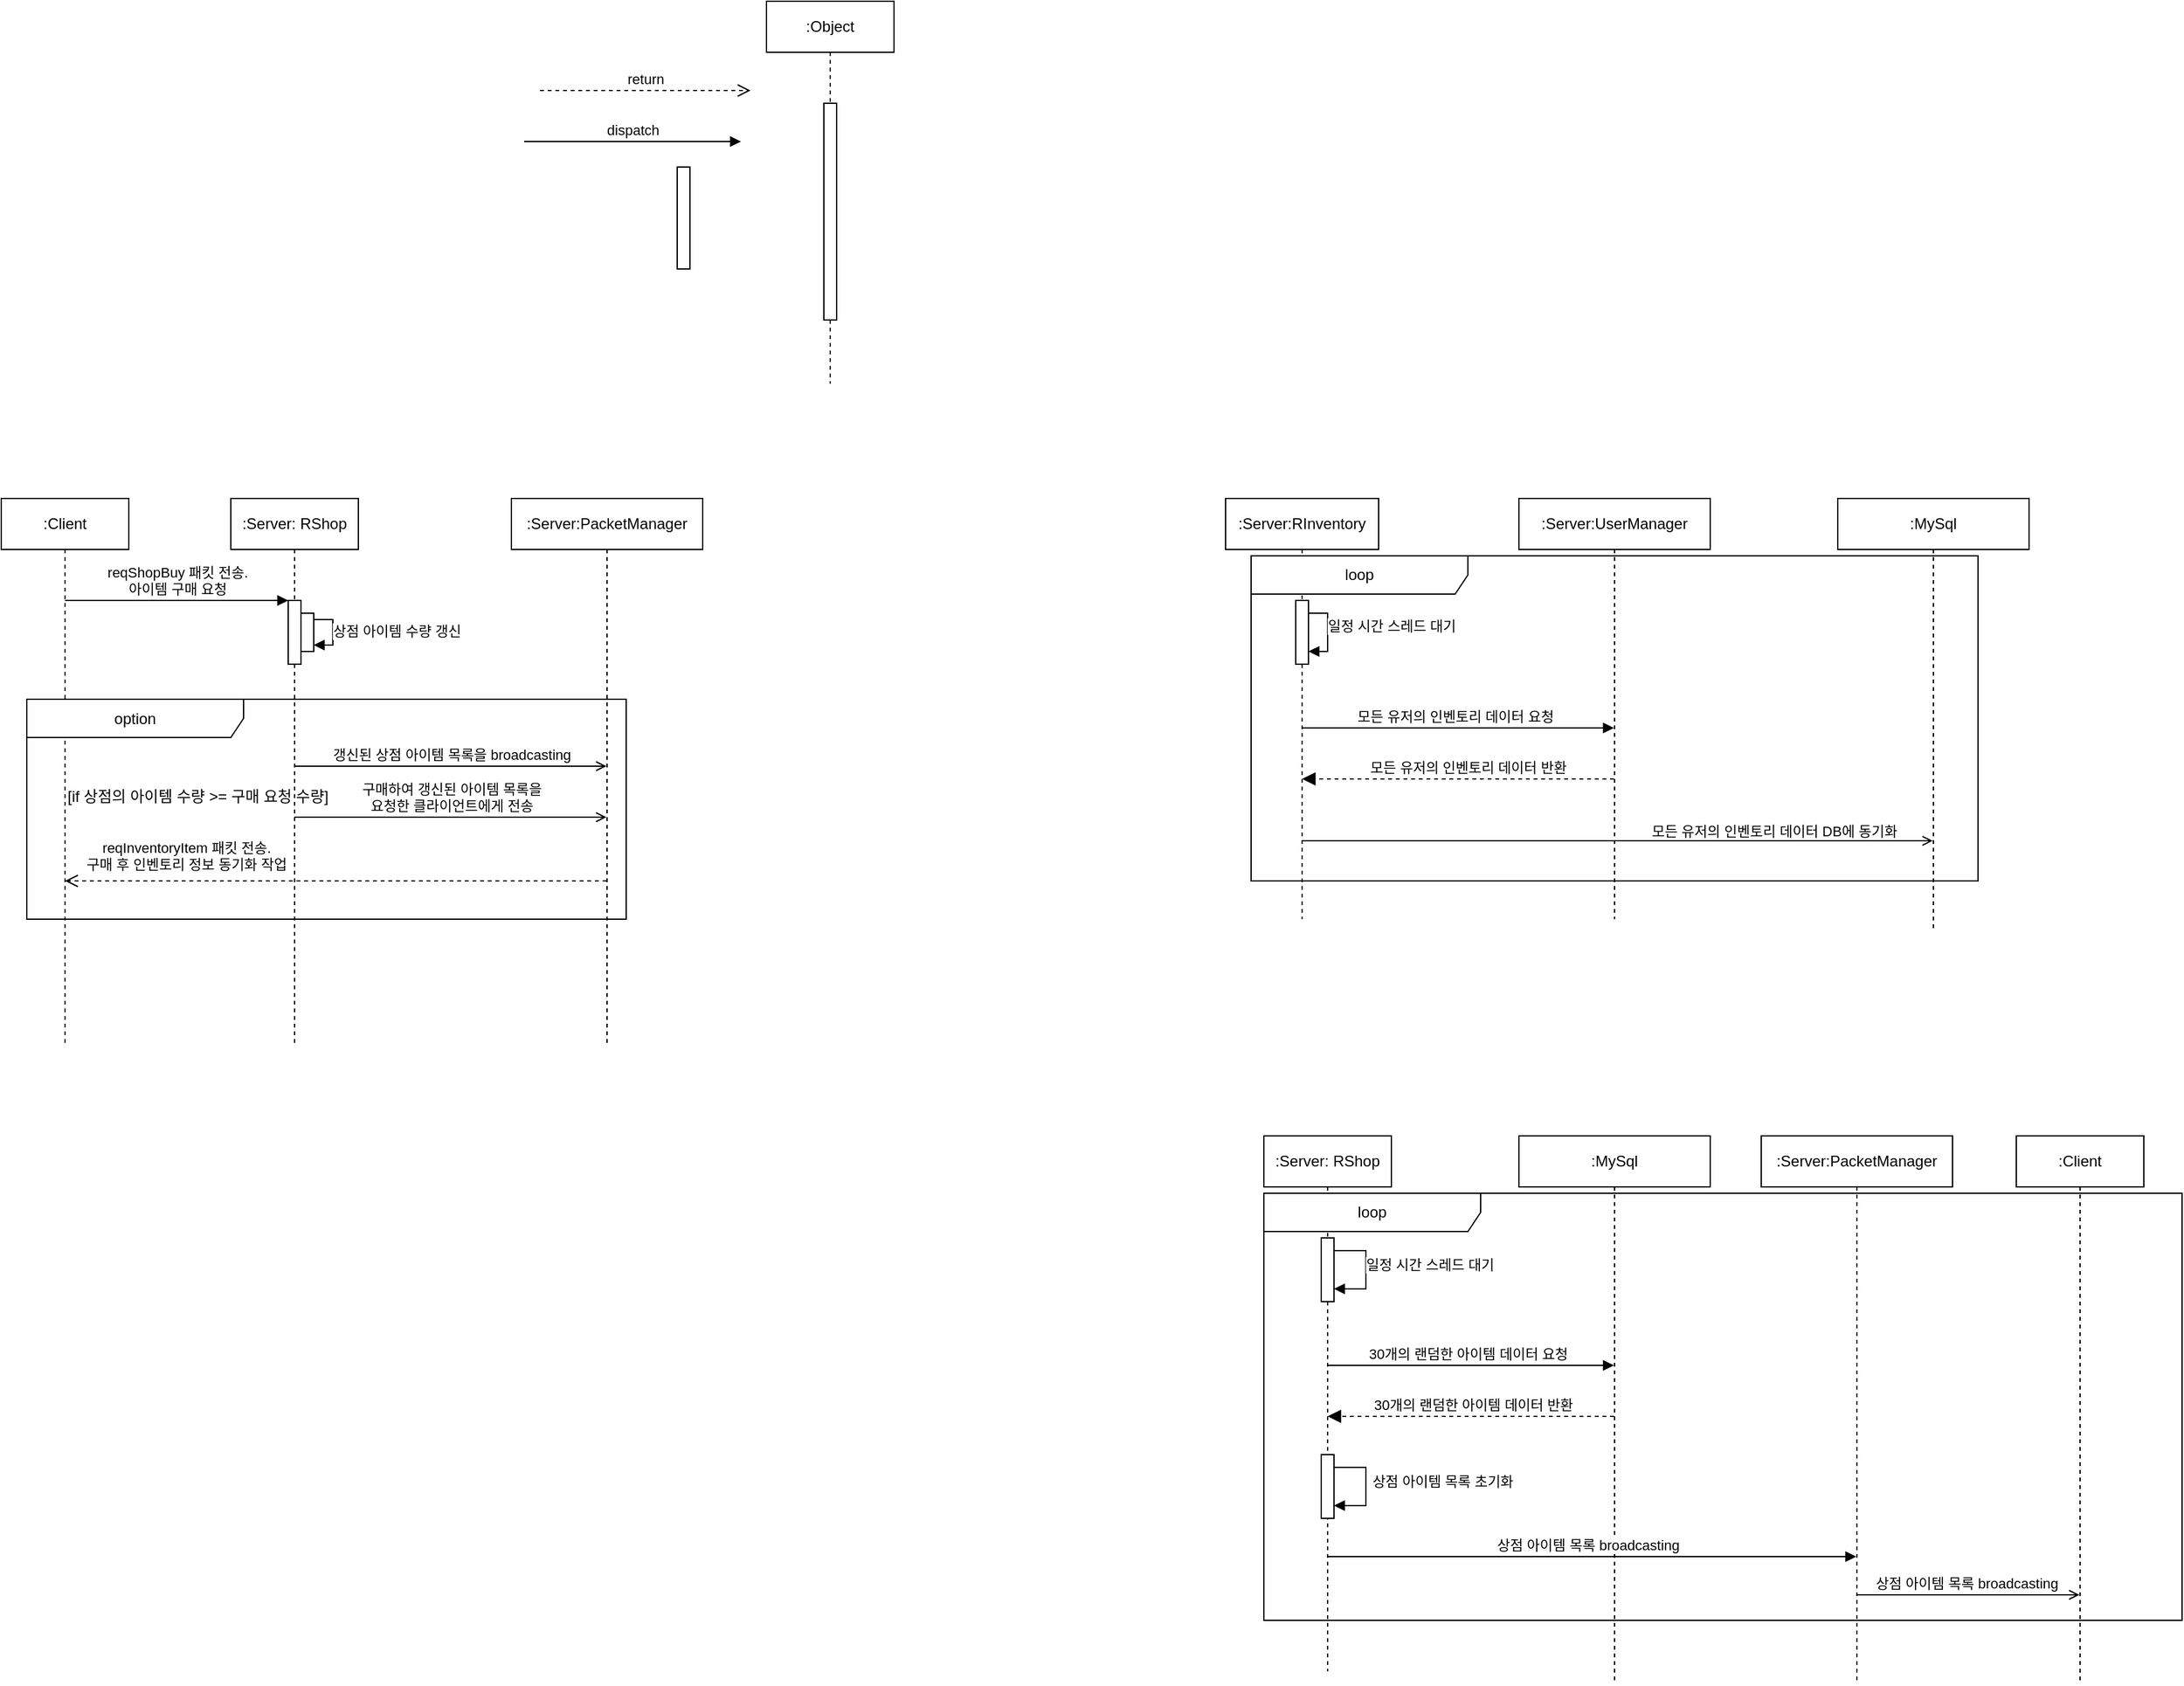 <mxfile version="24.6.3" type="device">
  <diagram name="Page-1" id="2YBvvXClWsGukQMizWep">
    <mxGraphModel dx="988" dy="1623" grid="1" gridSize="10" guides="1" tooltips="1" connect="1" arrows="1" fold="1" page="1" pageScale="1" pageWidth="850" pageHeight="1100" math="0" shadow="0">
      <root>
        <mxCell id="0" />
        <mxCell id="1" parent="0" />
        <mxCell id="aM9ryv3xv72pqoxQDRHE-1" value=":Client" style="shape=umlLifeline;perimeter=lifelinePerimeter;whiteSpace=wrap;html=1;container=0;dropTarget=0;collapsible=0;recursiveResize=0;outlineConnect=0;portConstraint=eastwest;newEdgeStyle={&quot;edgeStyle&quot;:&quot;elbowEdgeStyle&quot;,&quot;elbow&quot;:&quot;vertical&quot;,&quot;curved&quot;:0,&quot;rounded&quot;:0};" parent="1" vertex="1">
          <mxGeometry x="40" y="40" width="100" height="430" as="geometry" />
        </mxCell>
        <mxCell id="aM9ryv3xv72pqoxQDRHE-5" value=":Server: RShop" style="shape=umlLifeline;perimeter=lifelinePerimeter;whiteSpace=wrap;html=1;container=0;dropTarget=0;collapsible=0;recursiveResize=0;outlineConnect=0;portConstraint=eastwest;newEdgeStyle={&quot;edgeStyle&quot;:&quot;elbowEdgeStyle&quot;,&quot;elbow&quot;:&quot;vertical&quot;,&quot;curved&quot;:0,&quot;rounded&quot;:0};" parent="1" vertex="1">
          <mxGeometry x="220" y="40" width="100" height="430" as="geometry" />
        </mxCell>
        <mxCell id="aM9ryv3xv72pqoxQDRHE-6" value="" style="html=1;points=[];perimeter=orthogonalPerimeter;outlineConnect=0;targetShapes=umlLifeline;portConstraint=eastwest;newEdgeStyle={&quot;edgeStyle&quot;:&quot;elbowEdgeStyle&quot;,&quot;elbow&quot;:&quot;vertical&quot;,&quot;curved&quot;:0,&quot;rounded&quot;:0};" parent="aM9ryv3xv72pqoxQDRHE-5" vertex="1">
          <mxGeometry x="45" y="80" width="10" height="50" as="geometry" />
        </mxCell>
        <mxCell id="bPH70BzQBaj70207UgZ--12" value="&lt;div&gt;상점 아이템 수량 갱신&lt;/div&gt;" style="html=1;verticalAlign=bottom;endArrow=block;edgeStyle=elbowEdgeStyle;elbow=vertical;curved=0;rounded=0;" edge="1" parent="aM9ryv3xv72pqoxQDRHE-5" source="bPH70BzQBaj70207UgZ--23" target="bPH70BzQBaj70207UgZ--23">
          <mxGeometry x="0.29" y="50" relative="1" as="geometry">
            <mxPoint x="65" y="110" as="sourcePoint" />
            <Array as="points">
              <mxPoint x="80" y="110" />
            </Array>
            <mxPoint x="65" y="130" as="targetPoint" />
            <mxPoint as="offset" />
          </mxGeometry>
        </mxCell>
        <mxCell id="bPH70BzQBaj70207UgZ--23" value="" style="html=1;points=[];perimeter=orthogonalPerimeter;outlineConnect=0;targetShapes=umlLifeline;portConstraint=eastwest;newEdgeStyle={&quot;edgeStyle&quot;:&quot;elbowEdgeStyle&quot;,&quot;elbow&quot;:&quot;vertical&quot;,&quot;curved&quot;:0,&quot;rounded&quot;:0};" vertex="1" parent="aM9ryv3xv72pqoxQDRHE-5">
          <mxGeometry x="55" y="90" width="10" height="30" as="geometry" />
        </mxCell>
        <mxCell id="aM9ryv3xv72pqoxQDRHE-7" value="reqShopBuy 패킷 전송.&lt;div&gt;아이템 구매 요청&lt;/div&gt;" style="html=1;verticalAlign=bottom;endArrow=block;edgeStyle=elbowEdgeStyle;elbow=vertical;curved=0;rounded=0;" parent="1" source="aM9ryv3xv72pqoxQDRHE-1" target="aM9ryv3xv72pqoxQDRHE-6" edge="1">
          <mxGeometry relative="1" as="geometry">
            <mxPoint x="95" y="120" as="sourcePoint" />
            <Array as="points">
              <mxPoint x="180" y="120" />
            </Array>
          </mxGeometry>
        </mxCell>
        <mxCell id="bPH70BzQBaj70207UgZ--2" value="return" style="html=1;verticalAlign=bottom;endArrow=open;dashed=1;endSize=8;edgeStyle=elbowEdgeStyle;elbow=vertical;curved=0;rounded=0;" edge="1" parent="1">
          <mxGeometry relative="1" as="geometry">
            <mxPoint x="627.5" y="-280" as="targetPoint" />
            <Array as="points">
              <mxPoint x="542.5" y="-280" />
            </Array>
            <mxPoint x="462.5" y="-280" as="sourcePoint" />
          </mxGeometry>
        </mxCell>
        <mxCell id="bPH70BzQBaj70207UgZ--3" value="dispatch" style="html=1;verticalAlign=bottom;endArrow=block;edgeStyle=elbowEdgeStyle;elbow=vertical;curved=0;rounded=0;" edge="1" parent="1">
          <mxGeometry relative="1" as="geometry">
            <mxPoint x="450" y="-240" as="sourcePoint" />
            <Array as="points">
              <mxPoint x="535" y="-240" />
            </Array>
            <mxPoint x="620" y="-240" as="targetPoint" />
          </mxGeometry>
        </mxCell>
        <mxCell id="bPH70BzQBaj70207UgZ--6" value=":Object" style="shape=umlLifeline;perimeter=lifelinePerimeter;whiteSpace=wrap;html=1;container=0;dropTarget=0;collapsible=0;recursiveResize=0;outlineConnect=0;portConstraint=eastwest;newEdgeStyle={&quot;edgeStyle&quot;:&quot;elbowEdgeStyle&quot;,&quot;elbow&quot;:&quot;vertical&quot;,&quot;curved&quot;:0,&quot;rounded&quot;:0};" vertex="1" parent="1">
          <mxGeometry x="640" y="-350" width="100" height="300" as="geometry" />
        </mxCell>
        <mxCell id="bPH70BzQBaj70207UgZ--7" value="" style="html=1;points=[];perimeter=orthogonalPerimeter;outlineConnect=0;targetShapes=umlLifeline;portConstraint=eastwest;newEdgeStyle={&quot;edgeStyle&quot;:&quot;elbowEdgeStyle&quot;,&quot;elbow&quot;:&quot;vertical&quot;,&quot;curved&quot;:0,&quot;rounded&quot;:0};" vertex="1" parent="bPH70BzQBaj70207UgZ--6">
          <mxGeometry x="45" y="80" width="10" height="170" as="geometry" />
        </mxCell>
        <mxCell id="bPH70BzQBaj70207UgZ--10" value="" style="html=1;points=[];perimeter=orthogonalPerimeter;outlineConnect=0;targetShapes=umlLifeline;portConstraint=eastwest;newEdgeStyle={&quot;edgeStyle&quot;:&quot;elbowEdgeStyle&quot;,&quot;elbow&quot;:&quot;vertical&quot;,&quot;curved&quot;:0,&quot;rounded&quot;:0};" vertex="1" parent="1">
          <mxGeometry x="570" y="-220" width="10" height="80" as="geometry" />
        </mxCell>
        <mxCell id="bPH70BzQBaj70207UgZ--21" value=":Server:PacketManager" style="shape=umlLifeline;perimeter=lifelinePerimeter;whiteSpace=wrap;html=1;container=0;dropTarget=0;collapsible=0;recursiveResize=0;outlineConnect=0;portConstraint=eastwest;newEdgeStyle={&quot;edgeStyle&quot;:&quot;elbowEdgeStyle&quot;,&quot;elbow&quot;:&quot;vertical&quot;,&quot;curved&quot;:0,&quot;rounded&quot;:0};" vertex="1" parent="1">
          <mxGeometry x="440" y="40" width="150" height="430" as="geometry" />
        </mxCell>
        <mxCell id="bPH70BzQBaj70207UgZ--25" value="갱신된 상점 아이템 목록을 broadcasting" style="html=1;verticalAlign=bottom;endArrow=open;edgeStyle=elbowEdgeStyle;elbow=vertical;curved=0;rounded=0;endFill=0;" edge="1" parent="1" source="aM9ryv3xv72pqoxQDRHE-5" target="bPH70BzQBaj70207UgZ--21">
          <mxGeometry relative="1" as="geometry">
            <mxPoint x="285" y="250" as="sourcePoint" />
            <Array as="points">
              <mxPoint x="390" y="250" />
            </Array>
            <mxPoint x="485" y="250" as="targetPoint" />
            <mxPoint as="offset" />
          </mxGeometry>
        </mxCell>
        <mxCell id="bPH70BzQBaj70207UgZ--27" value="구매하여 갱신된 아이템 목록을&lt;div&gt;요청한 클라이언트에게 전송&lt;/div&gt;" style="html=1;verticalAlign=bottom;endArrow=open;edgeStyle=elbowEdgeStyle;elbow=vertical;curved=0;rounded=0;endFill=0;" edge="1" parent="1" source="aM9ryv3xv72pqoxQDRHE-5" target="bPH70BzQBaj70207UgZ--21">
          <mxGeometry relative="1" as="geometry">
            <mxPoint x="285" y="280" as="sourcePoint" />
            <Array as="points">
              <mxPoint x="390" y="290" />
            </Array>
            <mxPoint x="490" y="290" as="targetPoint" />
            <mxPoint as="offset" />
          </mxGeometry>
        </mxCell>
        <mxCell id="bPH70BzQBaj70207UgZ--60" value="option" style="shape=umlFrame;whiteSpace=wrap;html=1;pointerEvents=0;recursiveResize=0;container=1;collapsible=0;width=170;" vertex="1" parent="1">
          <mxGeometry x="60" y="197.5" width="470" height="172.5" as="geometry" />
        </mxCell>
        <mxCell id="bPH70BzQBaj70207UgZ--68" value="&lt;span style=&quot;font-size: 11px; background-color: rgb(255, 255, 255);&quot;&gt;reqInventoryItem 패킷 전송.&lt;/span&gt;&lt;div style=&quot;font-size: 11px;&quot;&gt;구매 후 인벤토리 정보 동기화 작업&lt;/div&gt;" style="text;html=1;align=center;verticalAlign=middle;resizable=0;points=[];autosize=1;strokeColor=none;fillColor=none;" vertex="1" parent="bPH70BzQBaj70207UgZ--60">
          <mxGeometry x="40" y="102.5" width="170" height="40" as="geometry" />
        </mxCell>
        <mxCell id="bPH70BzQBaj70207UgZ--75" value="[if 상점의 아이템 수량 &amp;gt;= 구매 요청 수량]" style="text;html=1;align=left;" vertex="1" parent="bPH70BzQBaj70207UgZ--60">
          <mxGeometry x="30" y="62.5" width="210" height="30" as="geometry" />
        </mxCell>
        <mxCell id="bPH70BzQBaj70207UgZ--67" value="" style="html=1;verticalAlign=bottom;endArrow=open;dashed=1;endSize=8;edgeStyle=elbowEdgeStyle;elbow=vertical;curved=0;rounded=0;" edge="1" parent="1" source="bPH70BzQBaj70207UgZ--21" target="aM9ryv3xv72pqoxQDRHE-1">
          <mxGeometry relative="1" as="geometry">
            <mxPoint x="545" y="160" as="targetPoint" />
            <Array as="points">
              <mxPoint x="300" y="340" />
            </Array>
            <mxPoint x="380" y="160" as="sourcePoint" />
          </mxGeometry>
        </mxCell>
        <mxCell id="bPH70BzQBaj70207UgZ--84" value=":Server:RInventory" style="shape=umlLifeline;perimeter=lifelinePerimeter;whiteSpace=wrap;html=1;container=0;dropTarget=0;collapsible=0;recursiveResize=0;outlineConnect=0;portConstraint=eastwest;newEdgeStyle={&quot;edgeStyle&quot;:&quot;elbowEdgeStyle&quot;,&quot;elbow&quot;:&quot;vertical&quot;,&quot;curved&quot;:0,&quot;rounded&quot;:0};" vertex="1" parent="1">
          <mxGeometry x="1000" y="40" width="120" height="330" as="geometry" />
        </mxCell>
        <mxCell id="bPH70BzQBaj70207UgZ--88" value=":Server:UserManager" style="shape=umlLifeline;perimeter=lifelinePerimeter;whiteSpace=wrap;html=1;container=0;dropTarget=0;collapsible=0;recursiveResize=0;outlineConnect=0;portConstraint=eastwest;newEdgeStyle={&quot;edgeStyle&quot;:&quot;elbowEdgeStyle&quot;,&quot;elbow&quot;:&quot;vertical&quot;,&quot;curved&quot;:0,&quot;rounded&quot;:0};" vertex="1" parent="1">
          <mxGeometry x="1230" y="40" width="150" height="330" as="geometry" />
        </mxCell>
        <mxCell id="bPH70BzQBaj70207UgZ--89" value=":MySql" style="shape=umlLifeline;perimeter=lifelinePerimeter;whiteSpace=wrap;html=1;container=0;dropTarget=0;collapsible=0;recursiveResize=0;outlineConnect=0;portConstraint=eastwest;newEdgeStyle={&quot;edgeStyle&quot;:&quot;elbowEdgeStyle&quot;,&quot;elbow&quot;:&quot;vertical&quot;,&quot;curved&quot;:0,&quot;rounded&quot;:0};" vertex="1" parent="1">
          <mxGeometry x="1480" y="40" width="150" height="340" as="geometry" />
        </mxCell>
        <mxCell id="bPH70BzQBaj70207UgZ--91" value="모든 유저의 인벤토리 데이터 요청" style="html=1;verticalAlign=bottom;endArrow=block;edgeStyle=elbowEdgeStyle;elbow=vertical;curved=0;rounded=0;" edge="1" parent="1" source="bPH70BzQBaj70207UgZ--84" target="bPH70BzQBaj70207UgZ--88">
          <mxGeometry x="-0.018" relative="1" as="geometry">
            <mxPoint x="1075" y="140" as="sourcePoint" />
            <Array as="points">
              <mxPoint x="1180" y="220" />
            </Array>
            <mxPoint x="1075" y="170" as="targetPoint" />
            <mxPoint as="offset" />
          </mxGeometry>
        </mxCell>
        <mxCell id="bPH70BzQBaj70207UgZ--92" value="모든 유저의 인벤토리 데이터 반환" style="html=1;verticalAlign=bottom;endArrow=block;dashed=1;endSize=8;edgeStyle=elbowEdgeStyle;elbow=vertical;curved=0;rounded=0;endFill=1;" edge="1" parent="1" source="bPH70BzQBaj70207UgZ--88">
          <mxGeometry x="-0.063" relative="1" as="geometry">
            <mxPoint x="1060" y="260" as="targetPoint" />
            <Array as="points">
              <mxPoint x="1190" y="260" />
            </Array>
            <mxPoint x="1090" y="90" as="sourcePoint" />
            <mxPoint as="offset" />
          </mxGeometry>
        </mxCell>
        <mxCell id="bPH70BzQBaj70207UgZ--94" value="모든 유저의 인벤토리 데이터 DB에 동기화" style="html=1;verticalAlign=bottom;endArrow=open;edgeStyle=elbowEdgeStyle;elbow=vertical;curved=0;rounded=0;endFill=0;" edge="1" parent="1" source="bPH70BzQBaj70207UgZ--84" target="bPH70BzQBaj70207UgZ--89">
          <mxGeometry x="0.496" y="-1" relative="1" as="geometry">
            <mxPoint x="1060" y="308.51" as="sourcePoint" />
            <Array as="points">
              <mxPoint x="1180" y="308.51" />
            </Array>
            <mxPoint x="1305" y="308.51" as="targetPoint" />
            <mxPoint as="offset" />
          </mxGeometry>
        </mxCell>
        <mxCell id="bPH70BzQBaj70207UgZ--95" value="loop" style="shape=umlFrame;whiteSpace=wrap;html=1;pointerEvents=0;recursiveResize=0;container=1;collapsible=0;width=170;" vertex="1" parent="1">
          <mxGeometry x="1020" y="85" width="570" height="255" as="geometry" />
        </mxCell>
        <mxCell id="bPH70BzQBaj70207UgZ--85" value="" style="html=1;points=[];perimeter=orthogonalPerimeter;outlineConnect=0;targetShapes=umlLifeline;portConstraint=eastwest;newEdgeStyle={&quot;edgeStyle&quot;:&quot;elbowEdgeStyle&quot;,&quot;elbow&quot;:&quot;vertical&quot;,&quot;curved&quot;:0,&quot;rounded&quot;:0};" vertex="1" parent="bPH70BzQBaj70207UgZ--95">
          <mxGeometry x="35" y="35" width="10" height="50" as="geometry" />
        </mxCell>
        <mxCell id="bPH70BzQBaj70207UgZ--86" value="일정 시간 스레드 대기" style="html=1;verticalAlign=bottom;endArrow=block;edgeStyle=elbowEdgeStyle;elbow=vertical;curved=0;rounded=0;" edge="1" parent="bPH70BzQBaj70207UgZ--95" source="bPH70BzQBaj70207UgZ--85" target="bPH70BzQBaj70207UgZ--85">
          <mxGeometry x="0.125" y="50" relative="1" as="geometry">
            <mxPoint x="45" y="50" as="sourcePoint" />
            <Array as="points">
              <mxPoint x="60" y="75" />
            </Array>
            <mxPoint x="45" y="70" as="targetPoint" />
            <mxPoint as="offset" />
          </mxGeometry>
        </mxCell>
        <mxCell id="bPH70BzQBaj70207UgZ--98" value=":Server: RShop" style="shape=umlLifeline;perimeter=lifelinePerimeter;whiteSpace=wrap;html=1;container=0;dropTarget=0;collapsible=0;recursiveResize=0;outlineConnect=0;portConstraint=eastwest;newEdgeStyle={&quot;edgeStyle&quot;:&quot;elbowEdgeStyle&quot;,&quot;elbow&quot;:&quot;vertical&quot;,&quot;curved&quot;:0,&quot;rounded&quot;:0};" vertex="1" parent="1">
          <mxGeometry x="1030" y="540" width="100" height="420" as="geometry" />
        </mxCell>
        <mxCell id="bPH70BzQBaj70207UgZ--99" value="" style="html=1;points=[];perimeter=orthogonalPerimeter;outlineConnect=0;targetShapes=umlLifeline;portConstraint=eastwest;newEdgeStyle={&quot;edgeStyle&quot;:&quot;elbowEdgeStyle&quot;,&quot;elbow&quot;:&quot;vertical&quot;,&quot;curved&quot;:0,&quot;rounded&quot;:0};" vertex="1" parent="bPH70BzQBaj70207UgZ--98">
          <mxGeometry x="45" y="80" width="10" height="50" as="geometry" />
        </mxCell>
        <mxCell id="bPH70BzQBaj70207UgZ--100" value="일정 시간 스레드 대기" style="html=1;verticalAlign=bottom;endArrow=block;edgeStyle=elbowEdgeStyle;elbow=vertical;curved=0;rounded=0;" edge="1" parent="bPH70BzQBaj70207UgZ--98" source="bPH70BzQBaj70207UgZ--99" target="bPH70BzQBaj70207UgZ--99">
          <mxGeometry x="0.125" y="50" relative="1" as="geometry">
            <mxPoint x="65" y="95" as="sourcePoint" />
            <Array as="points">
              <mxPoint x="80" y="120" />
            </Array>
            <mxPoint x="65" y="115" as="targetPoint" />
            <mxPoint as="offset" />
          </mxGeometry>
        </mxCell>
        <mxCell id="bPH70BzQBaj70207UgZ--101" value=":Server:PacketManager" style="shape=umlLifeline;perimeter=lifelinePerimeter;whiteSpace=wrap;html=1;container=0;dropTarget=0;collapsible=0;recursiveResize=0;outlineConnect=0;portConstraint=eastwest;newEdgeStyle={&quot;edgeStyle&quot;:&quot;elbowEdgeStyle&quot;,&quot;elbow&quot;:&quot;vertical&quot;,&quot;curved&quot;:0,&quot;rounded&quot;:0};" vertex="1" parent="1">
          <mxGeometry x="1420" y="540" width="150" height="430" as="geometry" />
        </mxCell>
        <mxCell id="bPH70BzQBaj70207UgZ--102" value=":MySql" style="shape=umlLifeline;perimeter=lifelinePerimeter;whiteSpace=wrap;html=1;container=0;dropTarget=0;collapsible=0;recursiveResize=0;outlineConnect=0;portConstraint=eastwest;newEdgeStyle={&quot;edgeStyle&quot;:&quot;elbowEdgeStyle&quot;,&quot;elbow&quot;:&quot;vertical&quot;,&quot;curved&quot;:0,&quot;rounded&quot;:0};" vertex="1" parent="1">
          <mxGeometry x="1230" y="540" width="150" height="430" as="geometry" />
        </mxCell>
        <mxCell id="bPH70BzQBaj70207UgZ--103" value="30개의 랜덤한 아이템 데이터 요청" style="html=1;verticalAlign=bottom;endArrow=block;edgeStyle=elbowEdgeStyle;elbow=vertical;curved=0;rounded=0;" edge="1" parent="1" source="bPH70BzQBaj70207UgZ--98" target="bPH70BzQBaj70207UgZ--102">
          <mxGeometry x="-0.018" relative="1" as="geometry">
            <mxPoint x="1085" y="640" as="sourcePoint" />
            <Array as="points">
              <mxPoint x="1190" y="720" />
            </Array>
            <mxPoint x="1085" y="670" as="targetPoint" />
            <mxPoint as="offset" />
          </mxGeometry>
        </mxCell>
        <mxCell id="bPH70BzQBaj70207UgZ--104" value="30개의 랜덤한 아이템 데이터 반환" style="html=1;verticalAlign=bottom;endArrow=block;dashed=1;endSize=8;edgeStyle=elbowEdgeStyle;elbow=vertical;curved=0;rounded=0;endFill=1;" edge="1" parent="1" source="bPH70BzQBaj70207UgZ--102" target="bPH70BzQBaj70207UgZ--98">
          <mxGeometry x="-0.011" relative="1" as="geometry">
            <mxPoint x="1080" y="760" as="targetPoint" />
            <Array as="points">
              <mxPoint x="1200" y="760" />
            </Array>
            <mxPoint x="1100" y="590" as="sourcePoint" />
            <mxPoint as="offset" />
          </mxGeometry>
        </mxCell>
        <mxCell id="bPH70BzQBaj70207UgZ--106" value="loop" style="shape=umlFrame;whiteSpace=wrap;html=1;pointerEvents=0;recursiveResize=0;container=1;collapsible=0;width=170;" vertex="1" parent="1">
          <mxGeometry x="1030" y="585" width="720" height="335" as="geometry" />
        </mxCell>
        <mxCell id="bPH70BzQBaj70207UgZ--109" value="" style="html=1;points=[];perimeter=orthogonalPerimeter;outlineConnect=0;targetShapes=umlLifeline;portConstraint=eastwest;newEdgeStyle={&quot;edgeStyle&quot;:&quot;elbowEdgeStyle&quot;,&quot;elbow&quot;:&quot;vertical&quot;,&quot;curved&quot;:0,&quot;rounded&quot;:0};" vertex="1" parent="bPH70BzQBaj70207UgZ--106">
          <mxGeometry x="45" y="205" width="10" height="50" as="geometry" />
        </mxCell>
        <mxCell id="bPH70BzQBaj70207UgZ--110" value="상점 아이템 목록 초기화" style="html=1;verticalAlign=bottom;endArrow=block;edgeStyle=elbowEdgeStyle;elbow=vertical;curved=0;rounded=0;" edge="1" parent="bPH70BzQBaj70207UgZ--106" source="bPH70BzQBaj70207UgZ--109" target="bPH70BzQBaj70207UgZ--109">
          <mxGeometry x="0.125" y="60" relative="1" as="geometry">
            <mxPoint x="65" y="215" as="sourcePoint" />
            <Array as="points">
              <mxPoint x="80" y="215" />
            </Array>
            <mxPoint x="65" y="245" as="targetPoint" />
            <mxPoint as="offset" />
          </mxGeometry>
        </mxCell>
        <mxCell id="bPH70BzQBaj70207UgZ--107" value=":Client" style="shape=umlLifeline;perimeter=lifelinePerimeter;whiteSpace=wrap;html=1;container=0;dropTarget=0;collapsible=0;recursiveResize=0;outlineConnect=0;portConstraint=eastwest;newEdgeStyle={&quot;edgeStyle&quot;:&quot;elbowEdgeStyle&quot;,&quot;elbow&quot;:&quot;vertical&quot;,&quot;curved&quot;:0,&quot;rounded&quot;:0};" vertex="1" parent="1">
          <mxGeometry x="1620" y="540" width="100" height="430" as="geometry" />
        </mxCell>
        <mxCell id="bPH70BzQBaj70207UgZ--111" value="상점 아이템 목록 broadcasting" style="html=1;verticalAlign=bottom;endArrow=block;edgeStyle=elbowEdgeStyle;elbow=vertical;curved=0;rounded=0;endFill=1;" edge="1" parent="1" source="bPH70BzQBaj70207UgZ--98" target="bPH70BzQBaj70207UgZ--101">
          <mxGeometry x="-0.018" relative="1" as="geometry">
            <mxPoint x="1090" y="730" as="sourcePoint" />
            <Array as="points">
              <mxPoint x="1190" y="870" />
            </Array>
            <mxPoint x="1315" y="730" as="targetPoint" />
            <mxPoint as="offset" />
          </mxGeometry>
        </mxCell>
        <mxCell id="bPH70BzQBaj70207UgZ--112" value="상점 아이템 목록 broadcasting" style="html=1;verticalAlign=bottom;endArrow=open;edgeStyle=elbowEdgeStyle;elbow=vertical;curved=0;rounded=0;endFill=0;" edge="1" parent="1" source="bPH70BzQBaj70207UgZ--101" target="bPH70BzQBaj70207UgZ--107">
          <mxGeometry x="-0.018" relative="1" as="geometry">
            <mxPoint x="1462.5" y="900" as="sourcePoint" />
            <Array as="points">
              <mxPoint x="1572.5" y="900" />
            </Array>
            <mxPoint x="1877.5" y="900" as="targetPoint" />
            <mxPoint as="offset" />
          </mxGeometry>
        </mxCell>
      </root>
    </mxGraphModel>
  </diagram>
</mxfile>
